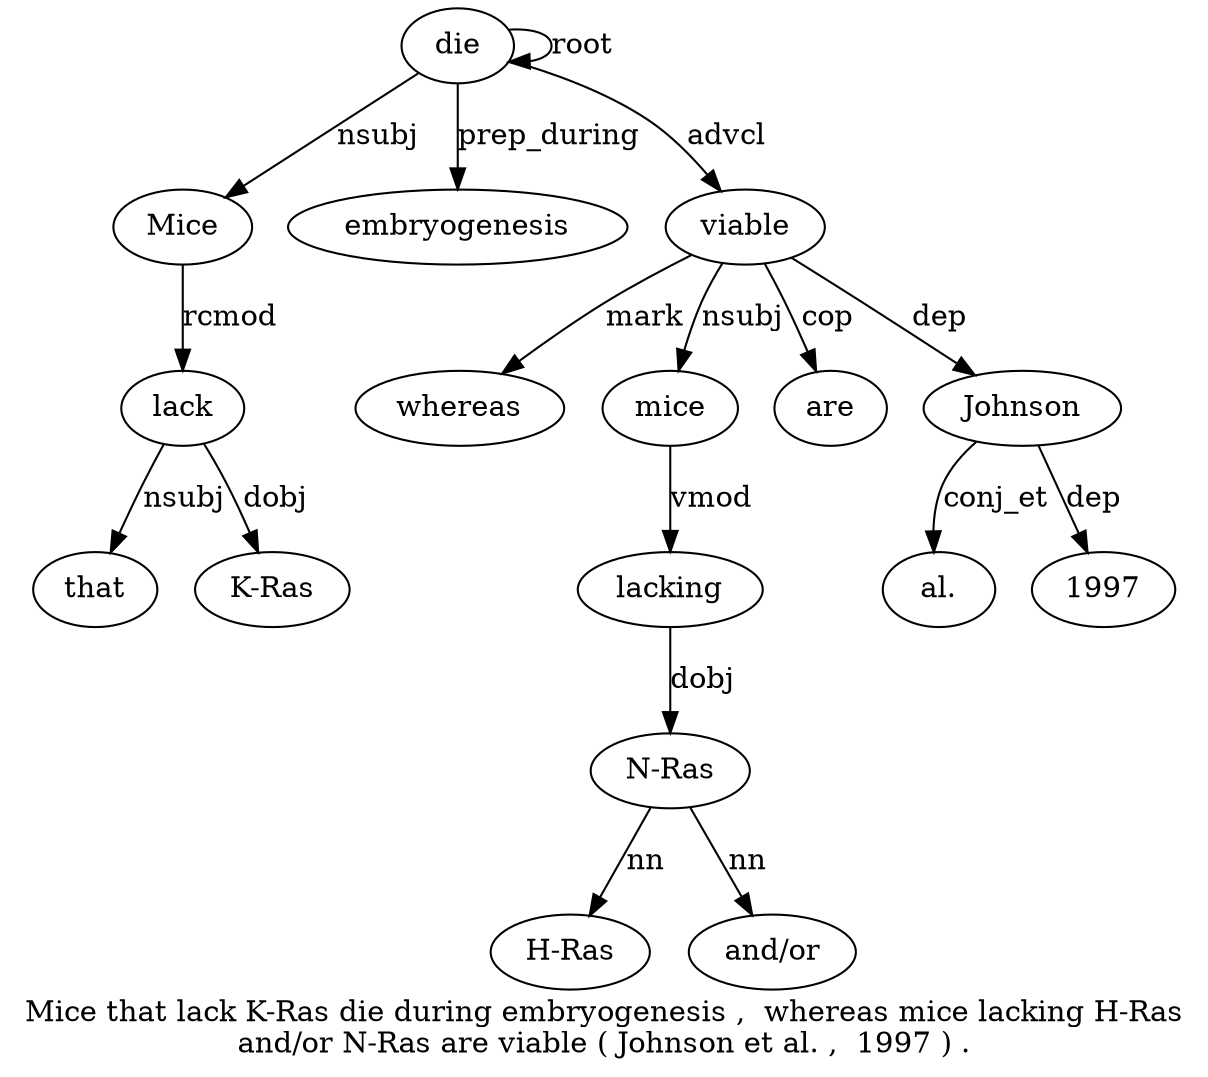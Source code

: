 digraph "Mice that lack K-Ras die during embryogenesis ,  whereas mice lacking H-Ras and/or N-Ras are viable ( Johnson et al. ,  1997 ) ." {
label="Mice that lack K-Ras die during embryogenesis ,  whereas mice lacking H-Ras
and/or N-Ras are viable ( Johnson et al. ,  1997 ) .";
die5 [style=filled, fillcolor=white, label=die];
Mice1 [style=filled, fillcolor=white, label=Mice];
die5 -> Mice1  [label=nsubj];
lack3 [style=filled, fillcolor=white, label=lack];
that2 [style=filled, fillcolor=white, label=that];
lack3 -> that2  [label=nsubj];
Mice1 -> lack3  [label=rcmod];
"K-Ras4" [style=filled, fillcolor=white, label="K-Ras"];
lack3 -> "K-Ras4"  [label=dobj];
die5 -> die5  [label=root];
embryogenesis7 [style=filled, fillcolor=white, label=embryogenesis];
die5 -> embryogenesis7  [label=prep_during];
viable16 [style=filled, fillcolor=white, label=viable];
whereas9 [style=filled, fillcolor=white, label=whereas];
viable16 -> whereas9  [label=mark];
mice10 [style=filled, fillcolor=white, label=mice];
viable16 -> mice10  [label=nsubj];
lacking11 [style=filled, fillcolor=white, label=lacking];
mice10 -> lacking11  [label=vmod];
"N-Ras14" [style=filled, fillcolor=white, label="N-Ras"];
"H-Ras12" [style=filled, fillcolor=white, label="H-Ras"];
"N-Ras14" -> "H-Ras12"  [label=nn];
"and/or13" [style=filled, fillcolor=white, label="and/or"];
"N-Ras14" -> "and/or13"  [label=nn];
lacking11 -> "N-Ras14"  [label=dobj];
are15 [style=filled, fillcolor=white, label=are];
viable16 -> are15  [label=cop];
die5 -> viable16  [label=advcl];
Johnson18 [style=filled, fillcolor=white, label=Johnson];
viable16 -> Johnson18  [label=dep];
"al.20" [style=filled, fillcolor=white, label="al."];
Johnson18 -> "al.20"  [label=conj_et];
199722 [style=filled, fillcolor=white, label=1997];
Johnson18 -> 199722  [label=dep];
}
